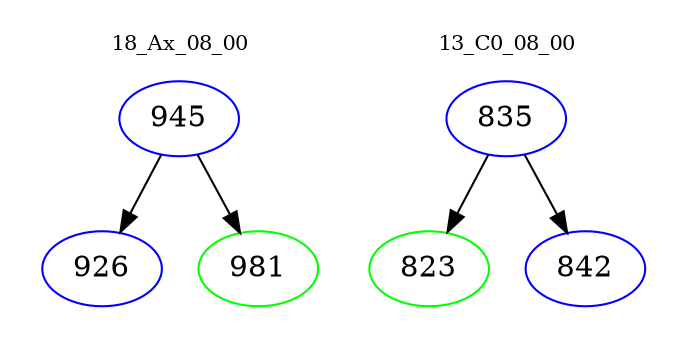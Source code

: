 digraph{
subgraph cluster_0 {
color = white
label = "18_Ax_08_00";
fontsize=10;
T0_945 [label="945", color="blue"]
T0_945 -> T0_926 [color="black"]
T0_926 [label="926", color="blue"]
T0_945 -> T0_981 [color="black"]
T0_981 [label="981", color="green"]
}
subgraph cluster_1 {
color = white
label = "13_C0_08_00";
fontsize=10;
T1_835 [label="835", color="blue"]
T1_835 -> T1_823 [color="black"]
T1_823 [label="823", color="green"]
T1_835 -> T1_842 [color="black"]
T1_842 [label="842", color="blue"]
}
}
